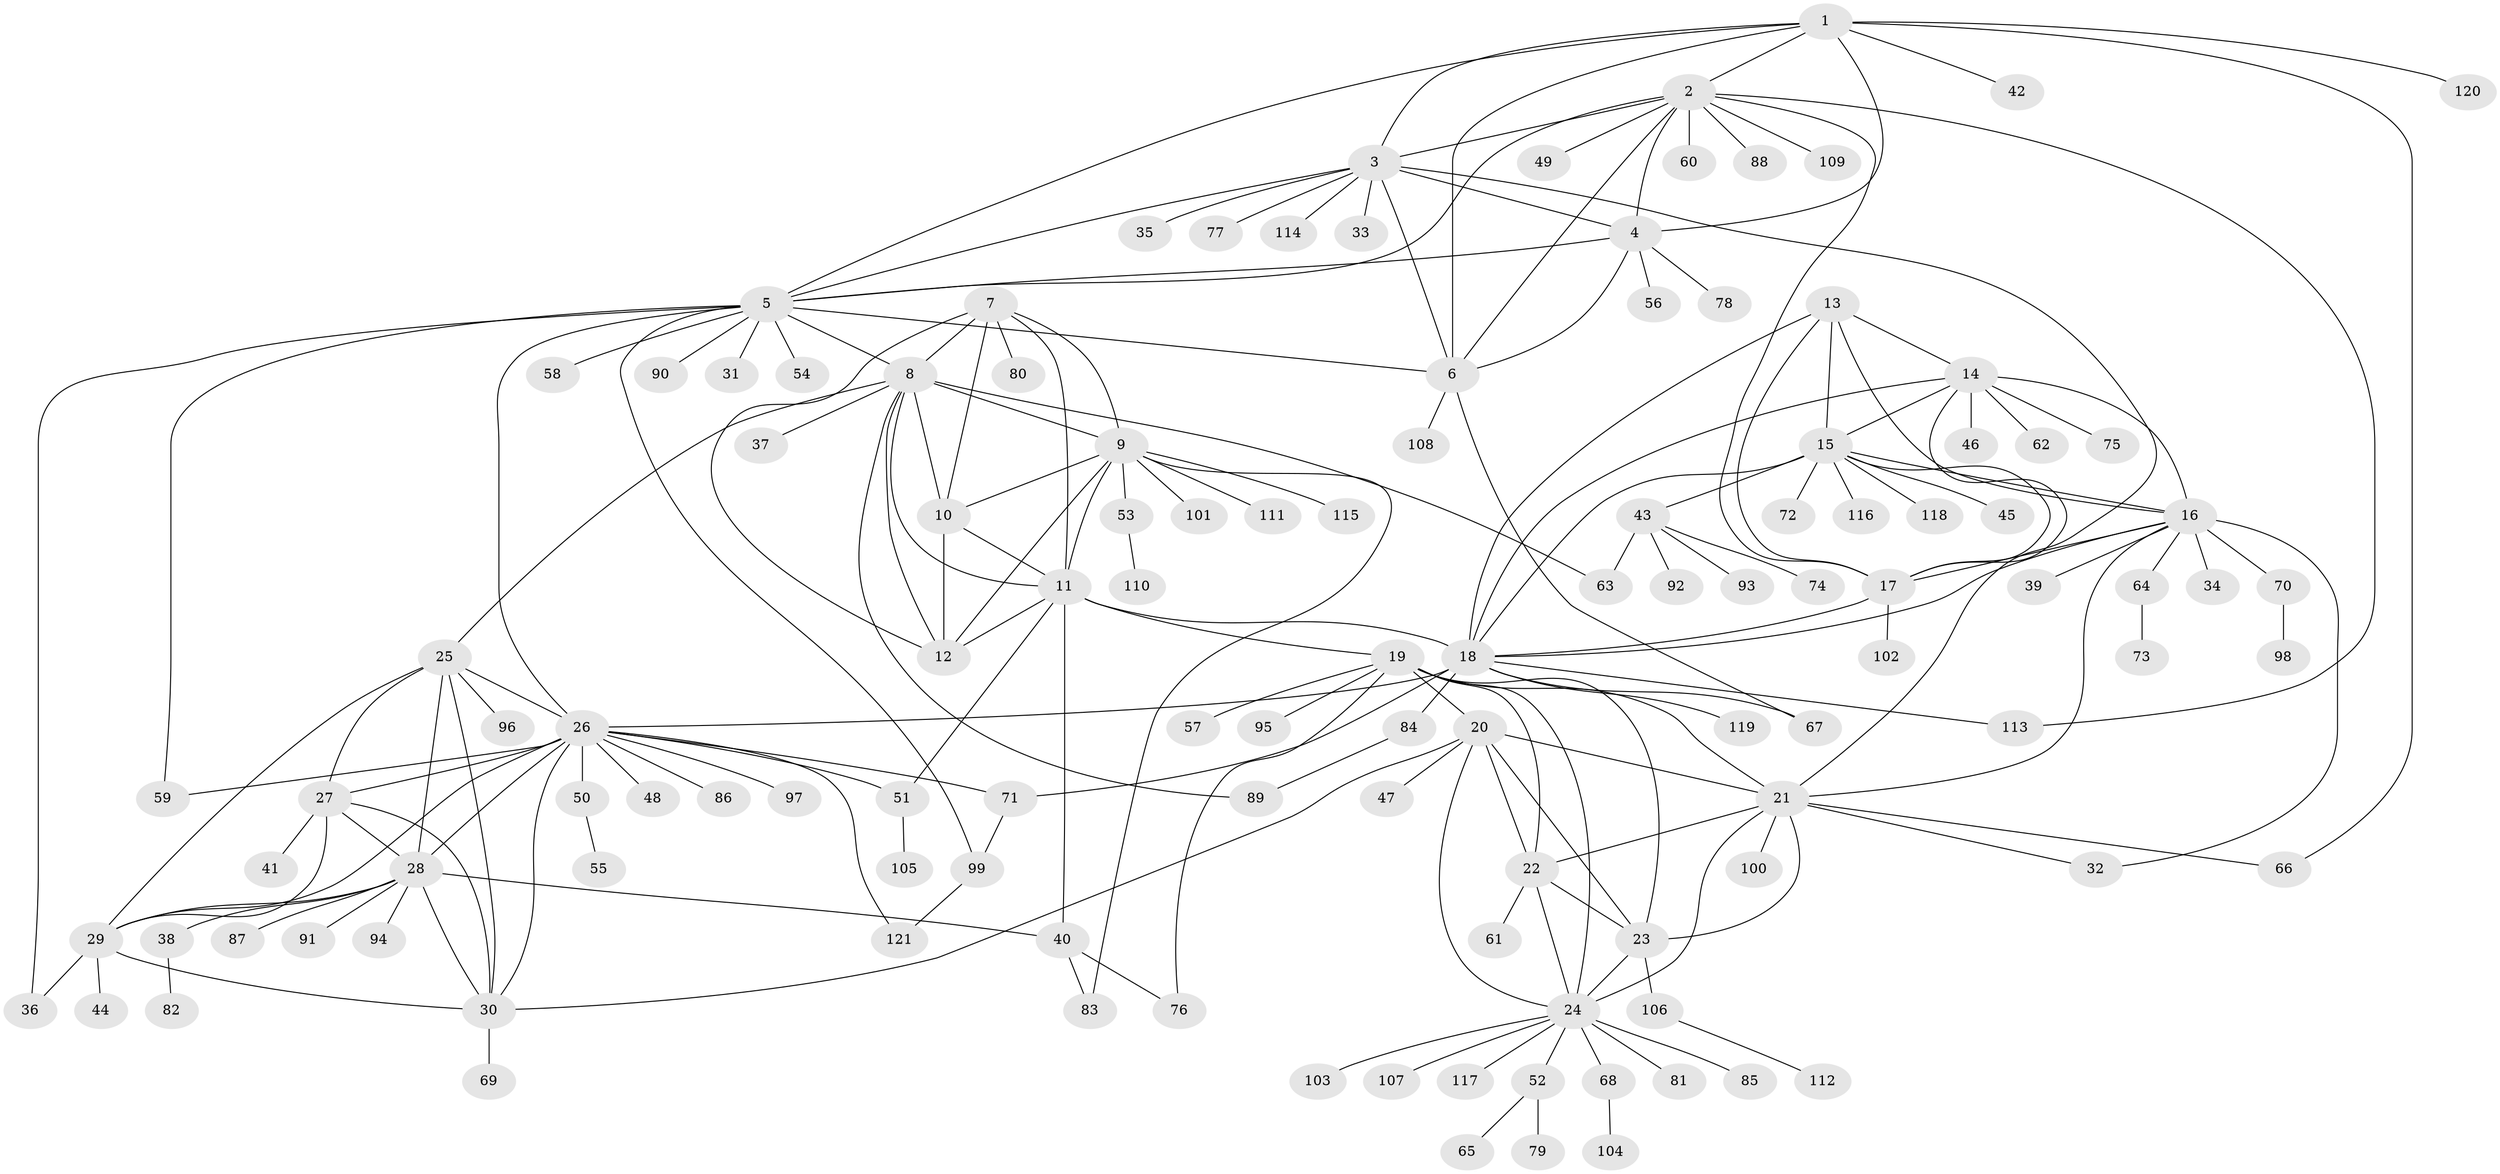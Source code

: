 // coarse degree distribution, {15: 0.010416666666666666, 14: 0.010416666666666666, 4: 0.0625, 9: 0.03125, 8: 0.010416666666666666, 3: 0.010416666666666666, 6: 0.020833333333333332, 16: 0.010416666666666666, 10: 0.03125, 5: 0.020833333333333332, 7: 0.010416666666666666, 18: 0.010416666666666666, 1: 0.5833333333333334, 2: 0.17708333333333334}
// Generated by graph-tools (version 1.1) at 2025/42/03/06/25 10:42:14]
// undirected, 121 vertices, 191 edges
graph export_dot {
graph [start="1"]
  node [color=gray90,style=filled];
  1;
  2;
  3;
  4;
  5;
  6;
  7;
  8;
  9;
  10;
  11;
  12;
  13;
  14;
  15;
  16;
  17;
  18;
  19;
  20;
  21;
  22;
  23;
  24;
  25;
  26;
  27;
  28;
  29;
  30;
  31;
  32;
  33;
  34;
  35;
  36;
  37;
  38;
  39;
  40;
  41;
  42;
  43;
  44;
  45;
  46;
  47;
  48;
  49;
  50;
  51;
  52;
  53;
  54;
  55;
  56;
  57;
  58;
  59;
  60;
  61;
  62;
  63;
  64;
  65;
  66;
  67;
  68;
  69;
  70;
  71;
  72;
  73;
  74;
  75;
  76;
  77;
  78;
  79;
  80;
  81;
  82;
  83;
  84;
  85;
  86;
  87;
  88;
  89;
  90;
  91;
  92;
  93;
  94;
  95;
  96;
  97;
  98;
  99;
  100;
  101;
  102;
  103;
  104;
  105;
  106;
  107;
  108;
  109;
  110;
  111;
  112;
  113;
  114;
  115;
  116;
  117;
  118;
  119;
  120;
  121;
  1 -- 2;
  1 -- 3;
  1 -- 4;
  1 -- 5;
  1 -- 6;
  1 -- 42;
  1 -- 66;
  1 -- 120;
  2 -- 3;
  2 -- 4;
  2 -- 5;
  2 -- 6;
  2 -- 17;
  2 -- 49;
  2 -- 60;
  2 -- 88;
  2 -- 109;
  2 -- 113;
  3 -- 4;
  3 -- 5;
  3 -- 6;
  3 -- 21;
  3 -- 33;
  3 -- 35;
  3 -- 77;
  3 -- 114;
  4 -- 5;
  4 -- 6;
  4 -- 56;
  4 -- 78;
  5 -- 6;
  5 -- 8;
  5 -- 26;
  5 -- 31;
  5 -- 36;
  5 -- 54;
  5 -- 58;
  5 -- 59;
  5 -- 90;
  5 -- 99;
  6 -- 67;
  6 -- 108;
  7 -- 8;
  7 -- 9;
  7 -- 10;
  7 -- 11;
  7 -- 12;
  7 -- 80;
  8 -- 9;
  8 -- 10;
  8 -- 11;
  8 -- 12;
  8 -- 25;
  8 -- 37;
  8 -- 63;
  8 -- 89;
  9 -- 10;
  9 -- 11;
  9 -- 12;
  9 -- 53;
  9 -- 83;
  9 -- 101;
  9 -- 111;
  9 -- 115;
  10 -- 11;
  10 -- 12;
  11 -- 12;
  11 -- 18;
  11 -- 19;
  11 -- 40;
  11 -- 51;
  13 -- 14;
  13 -- 15;
  13 -- 16;
  13 -- 17;
  13 -- 18;
  14 -- 15;
  14 -- 16;
  14 -- 17;
  14 -- 18;
  14 -- 46;
  14 -- 62;
  14 -- 75;
  15 -- 16;
  15 -- 17;
  15 -- 18;
  15 -- 43;
  15 -- 45;
  15 -- 72;
  15 -- 116;
  15 -- 118;
  16 -- 17;
  16 -- 18;
  16 -- 21;
  16 -- 32;
  16 -- 34;
  16 -- 39;
  16 -- 64;
  16 -- 70;
  17 -- 18;
  17 -- 102;
  18 -- 26;
  18 -- 67;
  18 -- 71;
  18 -- 84;
  18 -- 113;
  18 -- 119;
  19 -- 20;
  19 -- 21;
  19 -- 22;
  19 -- 23;
  19 -- 24;
  19 -- 57;
  19 -- 76;
  19 -- 95;
  20 -- 21;
  20 -- 22;
  20 -- 23;
  20 -- 24;
  20 -- 30;
  20 -- 47;
  21 -- 22;
  21 -- 23;
  21 -- 24;
  21 -- 32;
  21 -- 66;
  21 -- 100;
  22 -- 23;
  22 -- 24;
  22 -- 61;
  23 -- 24;
  23 -- 106;
  24 -- 52;
  24 -- 68;
  24 -- 81;
  24 -- 85;
  24 -- 103;
  24 -- 107;
  24 -- 117;
  25 -- 26;
  25 -- 27;
  25 -- 28;
  25 -- 29;
  25 -- 30;
  25 -- 96;
  26 -- 27;
  26 -- 28;
  26 -- 29;
  26 -- 30;
  26 -- 48;
  26 -- 50;
  26 -- 51;
  26 -- 59;
  26 -- 71;
  26 -- 86;
  26 -- 97;
  26 -- 121;
  27 -- 28;
  27 -- 29;
  27 -- 30;
  27 -- 41;
  28 -- 29;
  28 -- 30;
  28 -- 38;
  28 -- 40;
  28 -- 87;
  28 -- 91;
  28 -- 94;
  29 -- 30;
  29 -- 36;
  29 -- 44;
  30 -- 69;
  38 -- 82;
  40 -- 76;
  40 -- 83;
  43 -- 63;
  43 -- 74;
  43 -- 92;
  43 -- 93;
  50 -- 55;
  51 -- 105;
  52 -- 65;
  52 -- 79;
  53 -- 110;
  64 -- 73;
  68 -- 104;
  70 -- 98;
  71 -- 99;
  84 -- 89;
  99 -- 121;
  106 -- 112;
}
